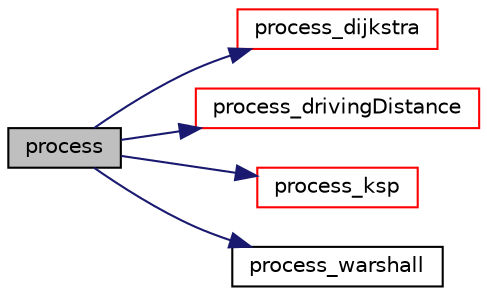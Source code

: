 digraph "process"
{
  edge [fontname="Helvetica",fontsize="10",labelfontname="Helvetica",labelfontsize="10"];
  node [fontname="Helvetica",fontsize="10",shape=record];
  rankdir="LR";
  Node1 [label="process",height=0.2,width=0.4,color="black", fillcolor="grey75", style="filled" fontcolor="black"];
  Node1 -> Node2 [color="midnightblue",fontsize="10",style="solid",fontname="Helvetica"];
  Node2 [label="process_dijkstra",height=0.2,width=0.4,color="red", fillcolor="white", style="filled",URL="$dijkstra_8hpp.html#aa8fd68ac88d3fe6d7f7a3792e154f5d8"];
  Node1 -> Node3 [color="midnightblue",fontsize="10",style="solid",fontname="Helvetica"];
  Node3 [label="process_drivingDistance",height=0.2,width=0.4,color="red", fillcolor="white", style="filled",URL="$driving_8cpp.html#a54752be3f5a512499a6ec47446cc44a2"];
  Node1 -> Node4 [color="midnightblue",fontsize="10",style="solid",fontname="Helvetica"];
  Node4 [label="process_ksp",height=0.2,width=0.4,color="red", fillcolor="white", style="filled",URL="$ksp_8cpp.html#a10e4a6799cd7644b570d86d3908fa3a7"];
  Node1 -> Node5 [color="midnightblue",fontsize="10",style="solid",fontname="Helvetica"];
  Node5 [label="process_warshall",height=0.2,width=0.4,color="black", fillcolor="white", style="filled",URL="$warshall_8hpp.html#adc08a44103fa23ea08143364f9213403"];
}
